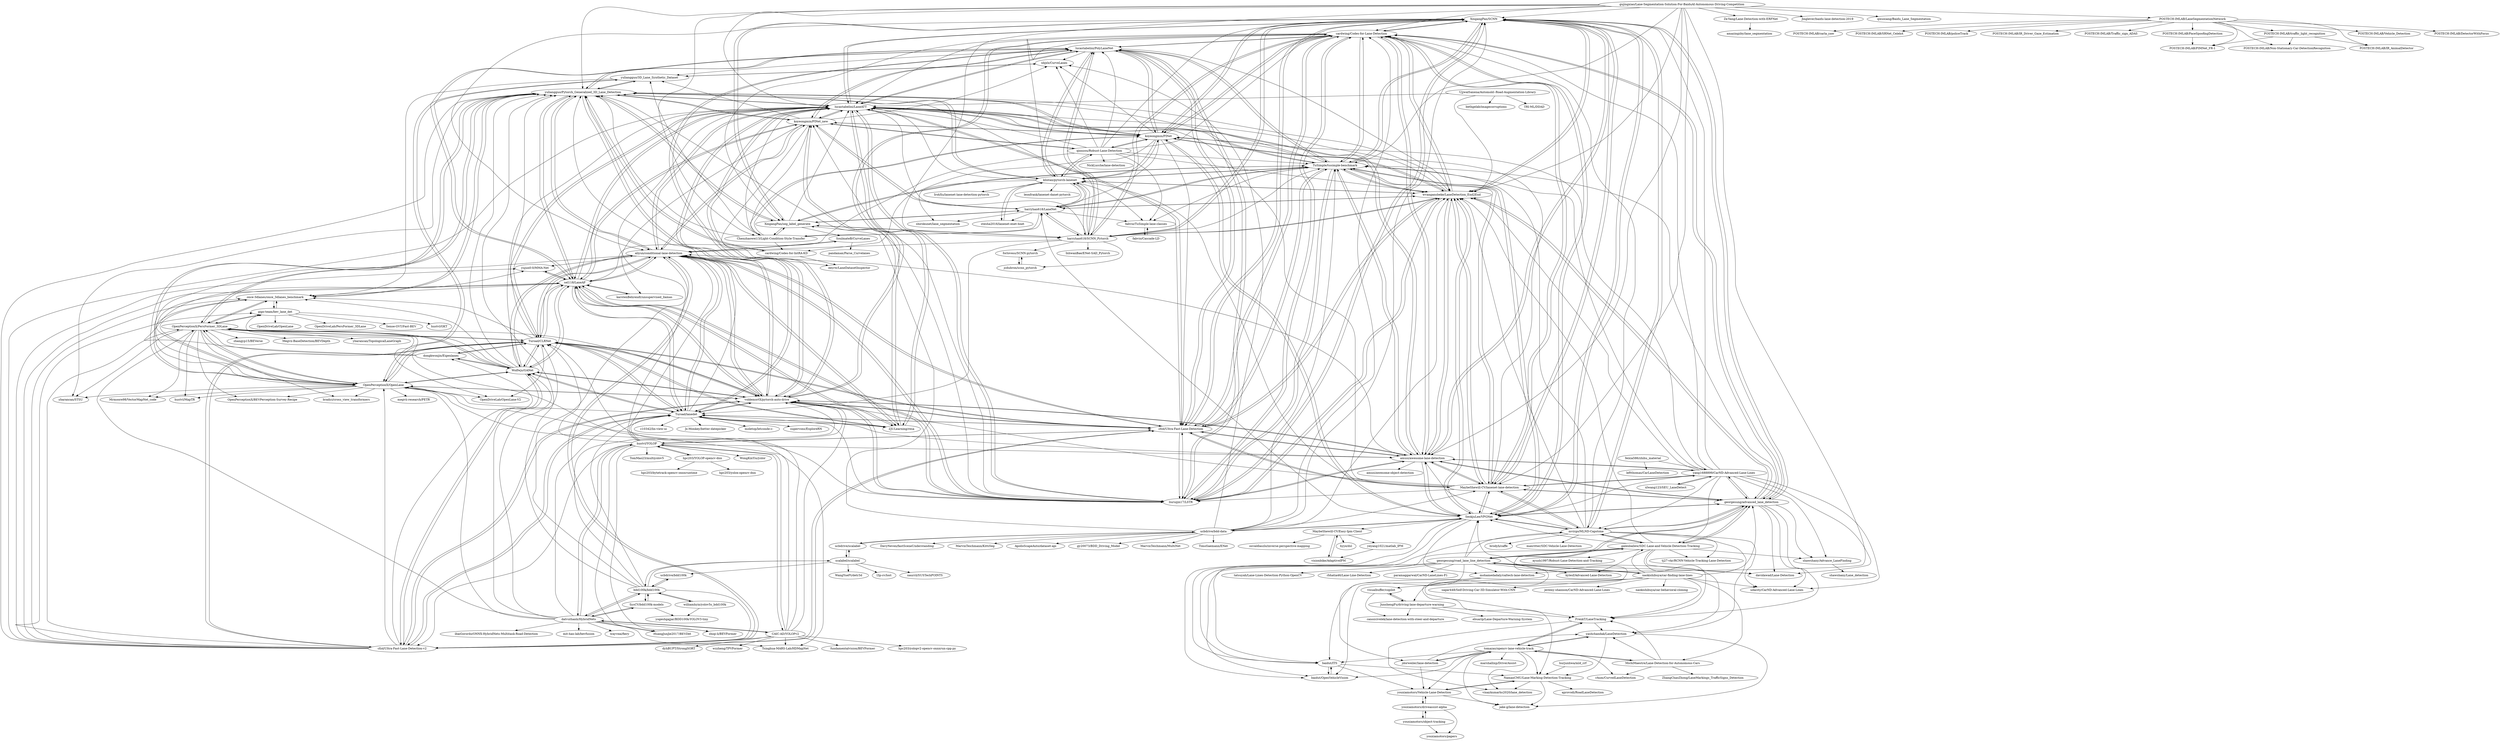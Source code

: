 digraph G {
"XingangPan/SCNN" -> "cardwing/Codes-for-Lane-Detection"
"XingangPan/SCNN" -> "MaybeShewill-CV/lanenet-lane-detection"
"XingangPan/SCNN" -> "SeokjuLee/VPGNet"
"XingangPan/SCNN" -> "TuSimple/tusimple-benchmark"
"XingangPan/SCNN" -> "wvangansbeke/LaneDetection_End2End"
"XingangPan/SCNN" -> "amusi/awesome-lane-detection"
"XingangPan/SCNN" -> "lucastabelini/LaneATT"
"XingangPan/SCNN" -> "XingangPan/seg_label_generate"
"XingangPan/SCNN" -> "mvirgo/MLND-Capstone"
"XingangPan/SCNN" -> "harryhan618/SCNN_Pytorch"
"XingangPan/SCNN" -> "cfzd/Ultra-Fast-Lane-Detection"
"XingangPan/SCNN" -> "koyeongmin/PINet"
"XingangPan/SCNN" -> "aliyun/conditional-lane-detection"
"XingangPan/SCNN" -> "liuruijin17/LSTR"
"XingangPan/SCNN" -> "georgesung/advanced_lane_detection"
"XingangPan/seg_label_generate" -> "TuSimple/tusimple-benchmark"
"XingangPan/seg_label_generate" -> "XingangPan/SCNN"
"XingangPan/seg_label_generate" -> "yuliangguo/Pytorch_Generalized_3D_Lane_Detection"
"XingangPan/seg_label_generate" -> "harryhan618/SCNN_Pytorch"
"XingangPan/seg_label_generate" -> "harryhan618/LaneNet"
"XingangPan/seg_label_generate" -> "Chenzhaowei13/Light-Condition-Style-Transfer"
"XingangPan/seg_label_generate" -> "SoulmateB/CurveLanes"
"XingangPan/seg_label_generate" -> "lucastabelini/LaneATT"
"MaybeShewill-CV/lanenet-lane-detection" -> "amusi/awesome-lane-detection"
"MaybeShewill-CV/lanenet-lane-detection" -> "cardwing/Codes-for-Lane-Detection"
"MaybeShewill-CV/lanenet-lane-detection" -> "XingangPan/SCNN"
"MaybeShewill-CV/lanenet-lane-detection" -> "wvangansbeke/LaneDetection_End2End"
"MaybeShewill-CV/lanenet-lane-detection" -> "cfzd/Ultra-Fast-Lane-Detection"
"MaybeShewill-CV/lanenet-lane-detection" -> "TuSimple/tusimple-benchmark"
"MaybeShewill-CV/lanenet-lane-detection" -> "SeokjuLee/VPGNet"
"MaybeShewill-CV/lanenet-lane-detection" -> "georgesung/advanced_lane_detection"
"MaybeShewill-CV/lanenet-lane-detection" -> "lucastabelini/LaneATT"
"MaybeShewill-CV/lanenet-lane-detection" -> "mvirgo/MLND-Capstone"
"MaybeShewill-CV/lanenet-lane-detection" -> "klintan/pytorch-lanenet"
"MaybeShewill-CV/lanenet-lane-detection" -> "liuruijin17/LSTR"
"MaybeShewill-CV/lanenet-lane-detection" -> "yang1688899/CarND-Advanced-Lane-Lines"
"MaybeShewill-CV/lanenet-lane-detection" -> "voldemortX/pytorch-auto-drive"
"MaybeShewill-CV/lanenet-lane-detection" -> "koyeongmin/PINet"
"NamanCMU/Lane-Marking-Detection-Tracking" -> "vinaykumarhs2020/lane_detection"
"NamanCMU/Lane-Marking-Detection-Tracking" -> "jake-g/lane-detection"
"NamanCMU/Lane-Marking-Detection-Tracking" -> "youxiamotors/Vehicle-Lane-Detection"
"NamanCMU/Lane-Marking-Detection-Tracking" -> "aprovodi/RoadLaneDetection"
"SeokjuLee/VPGNet" -> "XingangPan/SCNN"
"SeokjuLee/VPGNet" -> "cardwing/Codes-for-Lane-Detection"
"SeokjuLee/VPGNet" -> "TuSimple/tusimple-benchmark"
"SeokjuLee/VPGNet" -> "mvirgo/MLND-Capstone"
"SeokjuLee/VPGNet" -> "MaybeShewill-CV/lanenet-lane-detection"
"SeokjuLee/VPGNet" -> "wvangansbeke/LaneDetection_End2End"
"SeokjuLee/VPGNet" -> "amusi/awesome-lane-detection"
"SeokjuLee/VPGNet" -> "mohamedadaly/caltech-lane-detection"
"SeokjuLee/VPGNet" -> "koyeongmin/PINet"
"SeokjuLee/VPGNet" -> "harryhan618/LaneNet"
"SeokjuLee/VPGNet" -> "georgesung/advanced_lane_detection"
"SeokjuLee/VPGNet" -> "ucbdrive/bdd-data"
"SeokjuLee/VPGNet" -> "baidut/ITS"
"SeokjuLee/VPGNet" -> "MaybeShewill-CV/Easy-Ipm-Client"
"SeokjuLee/VPGNet" -> "baidut/OpenVehicleVision"
"yashchandak/LaneDetection" -> "jake-g/lane-detection"
"yashchandak/LaneDetection" -> "NamanCMU/Lane-Marking-Detection-Tracking"
"yashchandak/LaneDetection" -> "tomazas/opencv-lane-vehicle-track"
"CAIC-AD/YOLOPv2" -> "datvuthanh/HybridNets"
"CAIC-AD/YOLOPv2" -> "hustvl/YOLOP"
"CAIC-AD/YOLOPv2" -> "cfzd/Ultra-Fast-Lane-Detection-v2"
"CAIC-AD/YOLOPv2" -> "Turoad/CLRNet"
"CAIC-AD/YOLOPv2" -> "OpenPerceptionX/PersFormer_3DLane"
"CAIC-AD/YOLOPv2" -> "fundamentalvision/BEVFormer" ["e"=1]
"CAIC-AD/YOLOPv2" -> "voldemortX/pytorch-auto-drive"
"CAIC-AD/YOLOPv2" -> "hpc203/yolopv2-opencv-onnxrun-cpp-py"
"CAIC-AD/YOLOPv2" -> "dyhBUPT/StrongSORT" ["e"=1]
"CAIC-AD/YOLOPv2" -> "Tsinghua-MARS-Lab/HDMapNet" ["e"=1]
"CAIC-AD/YOLOPv2" -> "wzzheng/TPVFormer" ["e"=1]
"amusi/awesome-lane-detection" -> "MaybeShewill-CV/lanenet-lane-detection"
"amusi/awesome-lane-detection" -> "cardwing/Codes-for-Lane-Detection"
"amusi/awesome-lane-detection" -> "cfzd/Ultra-Fast-Lane-Detection"
"amusi/awesome-lane-detection" -> "wvangansbeke/LaneDetection_End2End"
"amusi/awesome-lane-detection" -> "XingangPan/SCNN"
"amusi/awesome-lane-detection" -> "TuSimple/tusimple-benchmark"
"amusi/awesome-lane-detection" -> "lucastabelini/LaneATT"
"amusi/awesome-lane-detection" -> "liuruijin17/LSTR"
"amusi/awesome-lane-detection" -> "voldemortX/pytorch-auto-drive"
"amusi/awesome-lane-detection" -> "SeokjuLee/VPGNet"
"amusi/awesome-lane-detection" -> "aliyun/conditional-lane-detection"
"amusi/awesome-lane-detection" -> "amusi/awesome-object-detection" ["e"=1]
"amusi/awesome-lane-detection" -> "yang1688899/CarND-Advanced-Lane-Lines"
"amusi/awesome-lane-detection" -> "Turoad/lanedet"
"amusi/awesome-lane-detection" -> "georgesung/advanced_lane_detection"
"georgesung/advanced_lane_detection" -> "wvangansbeke/LaneDetection_End2End"
"georgesung/advanced_lane_detection" -> "georgesung/road_lane_line_detection"
"georgesung/advanced_lane_detection" -> "mvirgo/MLND-Capstone"
"georgesung/advanced_lane_detection" -> "galenballew/SDC-Lane-and-Vehicle-Detection-Tracking"
"georgesung/advanced_lane_detection" -> "MaybeShewill-CV/lanenet-lane-detection"
"georgesung/advanced_lane_detection" -> "XingangPan/SCNN"
"georgesung/advanced_lane_detection" -> "cardwing/Codes-for-Lane-Detection"
"georgesung/advanced_lane_detection" -> "yang1688899/CarND-Advanced-Lane-Lines"
"georgesung/advanced_lane_detection" -> "SeokjuLee/VPGNet"
"georgesung/advanced_lane_detection" -> "udacity/CarND-Advanced-Lane-Lines" ["e"=1]
"georgesung/advanced_lane_detection" -> "amusi/awesome-lane-detection"
"georgesung/advanced_lane_detection" -> "TuSimple/tusimple-benchmark"
"georgesung/advanced_lane_detection" -> "shawshany/Advance_LaneFinding"
"georgesung/advanced_lane_detection" -> "davidawad/Lane-Detection"
"georgesung/advanced_lane_detection" -> "FrenkT/LaneTracking"
"hustvl/YOLOP" -> "CAIC-AD/YOLOPv2"
"hustvl/YOLOP" -> "datvuthanh/HybridNets"
"hustvl/YOLOP" -> "cfzd/Ultra-Fast-Lane-Detection"
"hustvl/YOLOP" -> "voldemortX/pytorch-auto-drive"
"hustvl/YOLOP" -> "lucastabelini/LaneATT"
"hustvl/YOLOP" -> "hpc203/YOLOP-opencv-dnn"
"hustvl/YOLOP" -> "Turoad/CLRNet"
"hustvl/YOLOP" -> "cfzd/Ultra-Fast-Lane-Detection-v2"
"hustvl/YOLOP" -> "HuangJunJie2017/BEVDet" ["e"=1]
"hustvl/YOLOP" -> "WongKinYiu/yolor" ["e"=1]
"hustvl/YOLOP" -> "aliyun/conditional-lane-detection"
"hustvl/YOLOP" -> "amusi/awesome-lane-detection"
"hustvl/YOLOP" -> "TomMao23/multiyolov5" ["e"=1]
"hustvl/YOLOP" -> "Turoad/lanedet"
"hustvl/YOLOP" -> "zhiqi-li/BEVFormer" ["e"=1]
"Turoad/lanedet" -> "aliyun/conditional-lane-detection"
"Turoad/lanedet" -> "Turoad/CLRNet"
"Turoad/lanedet" -> "ZJULearning/resa"
"Turoad/lanedet" -> "voldemortX/pytorch-auto-drive"
"Turoad/lanedet" -> "lucastabelini/LaneATT"
"Turoad/lanedet" -> "cfzd/Ultra-Fast-Lane-Detection-v2"
"Turoad/lanedet" -> "moletop/letconde-c-" ["e"=1]
"Turoad/lanedet" -> "Wolfwjs/GANet"
"Turoad/lanedet" -> "sel118/LaneAF"
"Turoad/lanedet" -> "OpenPerceptionX/OpenLane"
"Turoad/lanedet" -> "cfzd/Ultra-Fast-Lane-Detection"
"Turoad/lanedet" -> "yuliangguo/Pytorch_Generalized_3D_Lane_Detection"
"Turoad/lanedet" -> "supervons/ExploreRN" ["e"=1]
"Turoad/lanedet" -> "c10342/lin-view-ui" ["e"=1]
"Turoad/lanedet" -> "Js-Monkey/better-datepicker" ["e"=1]
"koyeongmin/PINet_new" -> "koyeongmin/PINet"
"koyeongmin/PINet_new" -> "sel118/LaneAF"
"koyeongmin/PINet_new" -> "lucastabelini/LaneATT"
"koyeongmin/PINet_new" -> "yuliangguo/Pytorch_Generalized_3D_Lane_Detection"
"koyeongmin/PINet_new" -> "aliyun/conditional-lane-detection"
"koyeongmin/PINet_new" -> "lucastabelini/PolyLaneNet"
"koyeongmin/PINet_new" -> "qinnzou/Robust-Lane-Detection"
"koyeongmin/PINet_new" -> "karstenBehrendt/unsupervised_llamas"
"koyeongmin/PINet_new" -> "eeyrw/LaneDatasetInspector"
"koyeongmin/PINet_new" -> "yuliangguo/3D_Lane_Synthetic_Dataset"
"koyeongmin/PINet_new" -> "harryhan618/LaneNet"
"koyeongmin/PINet_new" -> "ZJULearning/resa"
"koyeongmin/PINet_new" -> "xbjxh/CurveLanes"
"ucbdrive/bdd100k" -> "bdd100k/bdd100k"
"williamhyin/yolov5s_bdd100k" -> "bdd100k/bdd100k"
"williamhyin/yolov5s_bdd100k" -> "yogeshgajjar/BDD100k-YOLOV3-tiny"
"yang1688899/CarND-Advanced-Lane-Lines" -> "udacity/CarND-Advanced-Lane-Lines" ["e"=1]
"yang1688899/CarND-Advanced-Lane-Lines" -> "xlwang123/SEU_LaneDetect"
"yang1688899/CarND-Advanced-Lane-Lines" -> "georgesung/advanced_lane_detection"
"yang1688899/CarND-Advanced-Lane-Lines" -> "shawshany/Advance_LaneFinding"
"yang1688899/CarND-Advanced-Lane-Lines" -> "amusi/awesome-lane-detection"
"yang1688899/CarND-Advanced-Lane-Lines" -> "wvangansbeke/LaneDetection_End2End"
"yang1688899/CarND-Advanced-Lane-Lines" -> "MaybeShewill-CV/lanenet-lane-detection"
"yang1688899/CarND-Advanced-Lane-Lines" -> "XingangPan/SCNN"
"yang1688899/CarND-Advanced-Lane-Lines" -> "cardwing/Codes-for-Lane-Detection"
"yang1688899/CarND-Advanced-Lane-Lines" -> "galenballew/SDC-Lane-and-Vehicle-Detection-Tracking"
"yang1688899/CarND-Advanced-Lane-Lines" -> "TuSimple/tusimple-benchmark"
"yang1688899/CarND-Advanced-Lane-Lines" -> "SeokjuLee/VPGNet"
"yang1688899/CarND-Advanced-Lane-Lines" -> "davidawad/Lane-Detection"
"yang1688899/CarND-Advanced-Lane-Lines" -> "mvirgo/MLND-Capstone"
"yang1688899/CarND-Advanced-Lane-Lines" -> "koyeongmin/PINet"
"feixia586/zhihu_material" -> "leftthomas/CarLaneDetection"
"feixia586/zhihu_material" -> "yang1688899/CarND-Advanced-Lane-Lines"
"hpc203/YOLOP-opencv-dnn" -> "hpc203/yolox-opencv-dnn" ["e"=1]
"hpc203/YOLOP-opencv-dnn" -> "hustvl/YOLOP"
"hpc203/YOLOP-opencv-dnn" -> "hpc203/bytetrack-opencv-onnxruntime"
"voldemortX/pytorch-auto-drive" -> "Turoad/lanedet"
"voldemortX/pytorch-auto-drive" -> "lucastabelini/LaneATT"
"voldemortX/pytorch-auto-drive" -> "Turoad/CLRNet"
"voldemortX/pytorch-auto-drive" -> "cfzd/Ultra-Fast-Lane-Detection-v2"
"voldemortX/pytorch-auto-drive" -> "aliyun/conditional-lane-detection"
"voldemortX/pytorch-auto-drive" -> "cfzd/Ultra-Fast-Lane-Detection"
"voldemortX/pytorch-auto-drive" -> "liuruijin17/LSTR"
"voldemortX/pytorch-auto-drive" -> "OpenPerceptionX/OpenLane"
"voldemortX/pytorch-auto-drive" -> "Wolfwjs/GANet"
"voldemortX/pytorch-auto-drive" -> "OpenPerceptionX/PersFormer_3DLane"
"voldemortX/pytorch-auto-drive" -> "yuliangguo/Pytorch_Generalized_3D_Lane_Detection"
"voldemortX/pytorch-auto-drive" -> "sel118/LaneAF"
"voldemortX/pytorch-auto-drive" -> "amusi/awesome-lane-detection"
"voldemortX/pytorch-auto-drive" -> "cardwing/Codes-for-Lane-Detection"
"voldemortX/pytorch-auto-drive" -> "lucastabelini/PolyLaneNet"
"ZJULearning/resa" -> "Turoad/lanedet"
"ZJULearning/resa" -> "sel118/LaneAF"
"ZJULearning/resa" -> "aliyun/conditional-lane-detection"
"ZJULearning/resa" -> "lucastabelini/LaneATT"
"ZJULearning/resa" -> "Turoad/CLRNet"
"ZJULearning/resa" -> "koyeongmin/PINet_new"
"Ze-Yang/Lane-Detection-with-ERFNet" -> "amazingzby/lane_segmentation"
"cfzd/Ultra-Fast-Lane-Detection" -> "lucastabelini/LaneATT"
"cfzd/Ultra-Fast-Lane-Detection" -> "amusi/awesome-lane-detection"
"cfzd/Ultra-Fast-Lane-Detection" -> "liuruijin17/LSTR"
"cfzd/Ultra-Fast-Lane-Detection" -> "MaybeShewill-CV/lanenet-lane-detection"
"cfzd/Ultra-Fast-Lane-Detection" -> "cardwing/Codes-for-Lane-Detection"
"cfzd/Ultra-Fast-Lane-Detection" -> "voldemortX/pytorch-auto-drive"
"cfzd/Ultra-Fast-Lane-Detection" -> "cfzd/Ultra-Fast-Lane-Detection-v2"
"cfzd/Ultra-Fast-Lane-Detection" -> "aliyun/conditional-lane-detection"
"cfzd/Ultra-Fast-Lane-Detection" -> "TuSimple/tusimple-benchmark"
"cfzd/Ultra-Fast-Lane-Detection" -> "XingangPan/SCNN"
"cfzd/Ultra-Fast-Lane-Detection" -> "wvangansbeke/LaneDetection_End2End"
"cfzd/Ultra-Fast-Lane-Detection" -> "lucastabelini/PolyLaneNet"
"cfzd/Ultra-Fast-Lane-Detection" -> "Turoad/lanedet"
"cfzd/Ultra-Fast-Lane-Detection" -> "hustvl/YOLOP"
"cfzd/Ultra-Fast-Lane-Detection" -> "Turoad/CLRNet"
"gujingxiao/Lane-Segmentation-Solution-For-BaiduAI-Autonomous-Driving-Competition" -> "Jinglever/baidu-lane-detection-2019"
"gujingxiao/Lane-Segmentation-Solution-For-BaiduAI-Autonomous-Driving-Competition" -> "qixuxiang/Baidu_Lane_Segmentation"
"gujingxiao/Lane-Segmentation-Solution-For-BaiduAI-Autonomous-Driving-Competition" -> "TuSimple/tusimple-benchmark"
"gujingxiao/Lane-Segmentation-Solution-For-BaiduAI-Autonomous-Driving-Competition" -> "wvangansbeke/LaneDetection_End2End"
"gujingxiao/Lane-Segmentation-Solution-For-BaiduAI-Autonomous-Driving-Competition" -> "cardwing/Codes-for-Lane-Detection"
"gujingxiao/Lane-Segmentation-Solution-For-BaiduAI-Autonomous-Driving-Competition" -> "XingangPan/SCNN"
"gujingxiao/Lane-Segmentation-Solution-For-BaiduAI-Autonomous-Driving-Competition" -> "amusi/awesome-lane-detection"
"gujingxiao/Lane-Segmentation-Solution-For-BaiduAI-Autonomous-Driving-Competition" -> "Ze-Yang/Lane-Detection-with-ERFNet"
"gujingxiao/Lane-Segmentation-Solution-For-BaiduAI-Autonomous-Driving-Competition" -> "harryhan618/SCNN_Pytorch"
"gujingxiao/Lane-Segmentation-Solution-For-BaiduAI-Autonomous-Driving-Competition" -> "yuliangguo/Pytorch_Generalized_3D_Lane_Detection"
"gujingxiao/Lane-Segmentation-Solution-For-BaiduAI-Autonomous-Driving-Competition" -> "lucastabelini/LaneATT"
"gujingxiao/Lane-Segmentation-Solution-For-BaiduAI-Autonomous-Driving-Competition" -> "MaybeShewill-CV/lanenet-lane-detection"
"gujingxiao/Lane-Segmentation-Solution-For-BaiduAI-Autonomous-Driving-Competition" -> "POSTECH-IMLAB/LaneSegmentationNetwork"
"gujingxiao/Lane-Segmentation-Solution-For-BaiduAI-Autonomous-Driving-Competition" -> "Chenzhaowei13/Light-Condition-Style-Transfer"
"gujingxiao/Lane-Segmentation-Solution-For-BaiduAI-Autonomous-Driving-Competition" -> "mohamedadaly/caltech-lane-detection"
"qinnzou/Robust-Lane-Detection" -> "koyeongmin/PINet_new"
"qinnzou/Robust-Lane-Detection" -> "NickLucche/lane-detection"
"qinnzou/Robust-Lane-Detection" -> "klintan/pytorch-lanenet"
"qinnzou/Robust-Lane-Detection" -> "lucastabelini/PolyLaneNet"
"qinnzou/Robust-Lane-Detection" -> "koyeongmin/PINet"
"qinnzou/Robust-Lane-Detection" -> "wvangansbeke/LaneDetection_End2End"
"qinnzou/Robust-Lane-Detection" -> "cardwing/Codes-for-Lane-Detection"
"qinnzou/Robust-Lane-Detection" -> "lucastabelini/LaneATT"
"qinnzou/Robust-Lane-Detection" -> "xbjxh/CurveLanes"
"qinnzou/Robust-Lane-Detection" -> "XingangPan/SCNN"
"qinnzou/Robust-Lane-Detection" -> "sel118/LaneAF"
"qinnzou/Robust-Lane-Detection" -> "TuSimple/tusimple-benchmark"
"qinnzou/Robust-Lane-Detection" -> "fabvio/TuSimple-lane-classes"
"TuSimple/tusimple-benchmark" -> "cardwing/Codes-for-Lane-Detection"
"TuSimple/tusimple-benchmark" -> "XingangPan/SCNN"
"TuSimple/tusimple-benchmark" -> "MaybeShewill-CV/lanenet-lane-detection"
"TuSimple/tusimple-benchmark" -> "wvangansbeke/LaneDetection_End2End"
"TuSimple/tusimple-benchmark" -> "amusi/awesome-lane-detection"
"TuSimple/tusimple-benchmark" -> "SeokjuLee/VPGNet"
"TuSimple/tusimple-benchmark" -> "XingangPan/seg_label_generate"
"TuSimple/tusimple-benchmark" -> "klintan/pytorch-lanenet"
"TuSimple/tusimple-benchmark" -> "cfzd/Ultra-Fast-Lane-Detection"
"TuSimple/tusimple-benchmark" -> "lucastabelini/LaneATT"
"TuSimple/tusimple-benchmark" -> "fabvio/TuSimple-lane-classes"
"TuSimple/tusimple-benchmark" -> "lucastabelini/PolyLaneNet"
"TuSimple/tusimple-benchmark" -> "harryhan618/LaneNet"
"TuSimple/tusimple-benchmark" -> "yuliangguo/Pytorch_Generalized_3D_Lane_Detection"
"TuSimple/tusimple-benchmark" -> "liuruijin17/LSTR"
"georgesung/road_lane_line_detection" -> "georgesung/advanced_lane_detection"
"georgesung/road_lane_line_detection" -> "galenballew/SDC-Lane-and-Vehicle-Detection-Tracking"
"georgesung/road_lane_line_detection" -> "davidawad/Lane-Detection"
"georgesung/road_lane_line_detection" -> "naokishibuya/car-finding-lane-lines"
"georgesung/road_lane_line_detection" -> "kylesf/Advanced-Lane-Detection"
"georgesung/road_lane_line_detection" -> "mvirgo/MLND-Capstone"
"georgesung/road_lane_line_detection" -> "SeokjuLee/VPGNet"
"georgesung/road_lane_line_detection" -> "jdorweiler/lane-detection"
"georgesung/road_lane_line_detection" -> "yashchandak/LaneDetection"
"georgesung/road_lane_line_detection" -> "tatsuyah/Lane-Lines-Detection-Python-OpenCV" ["e"=1]
"georgesung/road_lane_line_detection" -> "rbhatia46/Lane-Line-Detection"
"georgesung/road_lane_line_detection" -> "FrenkT/LaneTracking"
"georgesung/road_lane_line_detection" -> "mohamedadaly/caltech-lane-detection"
"georgesung/road_lane_line_detection" -> "baidut/OpenVehicleVision"
"georgesung/road_lane_line_detection" -> "paramaggarwal/CarND-LaneLines-P1"
"liuruijin17/LSTR" -> "lucastabelini/LaneATT"
"liuruijin17/LSTR" -> "cfzd/Ultra-Fast-Lane-Detection"
"liuruijin17/LSTR" -> "voldemortX/pytorch-auto-drive"
"liuruijin17/LSTR" -> "lucastabelini/PolyLaneNet"
"liuruijin17/LSTR" -> "sel118/LaneAF"
"liuruijin17/LSTR" -> "aliyun/conditional-lane-detection"
"liuruijin17/LSTR" -> "amusi/awesome-lane-detection"
"liuruijin17/LSTR" -> "cardwing/Codes-for-Lane-Detection"
"liuruijin17/LSTR" -> "wvangansbeke/LaneDetection_End2End"
"liuruijin17/LSTR" -> "Turoad/lanedet"
"liuruijin17/LSTR" -> "koyeongmin/PINet_new"
"liuruijin17/LSTR" -> "XingangPan/SCNN"
"liuruijin17/LSTR" -> "OpenPerceptionX/OpenLane"
"liuruijin17/LSTR" -> "yuliangguo/Pytorch_Generalized_3D_Lane_Detection"
"liuruijin17/LSTR" -> "TuSimple/tusimple-benchmark"
"cardwing/Codes-for-Lane-Detection" -> "XingangPan/SCNN"
"cardwing/Codes-for-Lane-Detection" -> "wvangansbeke/LaneDetection_End2End"
"cardwing/Codes-for-Lane-Detection" -> "MaybeShewill-CV/lanenet-lane-detection"
"cardwing/Codes-for-Lane-Detection" -> "amusi/awesome-lane-detection"
"cardwing/Codes-for-Lane-Detection" -> "TuSimple/tusimple-benchmark"
"cardwing/Codes-for-Lane-Detection" -> "cfzd/Ultra-Fast-Lane-Detection"
"cardwing/Codes-for-Lane-Detection" -> "SeokjuLee/VPGNet"
"cardwing/Codes-for-Lane-Detection" -> "lucastabelini/LaneATT"
"cardwing/Codes-for-Lane-Detection" -> "lucastabelini/PolyLaneNet"
"cardwing/Codes-for-Lane-Detection" -> "koyeongmin/PINet"
"cardwing/Codes-for-Lane-Detection" -> "liuruijin17/LSTR"
"cardwing/Codes-for-Lane-Detection" -> "harryhan618/SCNN_Pytorch"
"cardwing/Codes-for-Lane-Detection" -> "voldemortX/pytorch-auto-drive"
"cardwing/Codes-for-Lane-Detection" -> "georgesung/advanced_lane_detection"
"cardwing/Codes-for-Lane-Detection" -> "XingangPan/seg_label_generate"
"wvangansbeke/LaneDetection_End2End" -> "cardwing/Codes-for-Lane-Detection"
"wvangansbeke/LaneDetection_End2End" -> "MaybeShewill-CV/lanenet-lane-detection"
"wvangansbeke/LaneDetection_End2End" -> "XingangPan/SCNN"
"wvangansbeke/LaneDetection_End2End" -> "amusi/awesome-lane-detection"
"wvangansbeke/LaneDetection_End2End" -> "TuSimple/tusimple-benchmark"
"wvangansbeke/LaneDetection_End2End" -> "cfzd/Ultra-Fast-Lane-Detection"
"wvangansbeke/LaneDetection_End2End" -> "koyeongmin/PINet"
"wvangansbeke/LaneDetection_End2End" -> "georgesung/advanced_lane_detection"
"wvangansbeke/LaneDetection_End2End" -> "harryhan618/LaneNet"
"wvangansbeke/LaneDetection_End2End" -> "lucastabelini/LaneATT"
"wvangansbeke/LaneDetection_End2End" -> "SeokjuLee/VPGNet"
"wvangansbeke/LaneDetection_End2End" -> "harryhan618/SCNN_Pytorch"
"wvangansbeke/LaneDetection_End2End" -> "yuliangguo/Pytorch_Generalized_3D_Lane_Detection"
"wvangansbeke/LaneDetection_End2End" -> "liuruijin17/LSTR"
"wvangansbeke/LaneDetection_End2End" -> "klintan/pytorch-lanenet"
"datvuthanh/HybridNets" -> "CAIC-AD/YOLOPv2"
"datvuthanh/HybridNets" -> "hustvl/YOLOP"
"datvuthanh/HybridNets" -> "ibaiGorordo/ONNX-HybridNets-Multitask-Road-Detection"
"datvuthanh/HybridNets" -> "SysCV/bdd100k-models"
"datvuthanh/HybridNets" -> "Turoad/CLRNet"
"datvuthanh/HybridNets" -> "OpenPerceptionX/PersFormer_3DLane"
"datvuthanh/HybridNets" -> "bdd100k/bdd100k"
"datvuthanh/HybridNets" -> "Tsinghua-MARS-Lab/HDMapNet" ["e"=1]
"datvuthanh/HybridNets" -> "zhiqi-li/BEVFormer" ["e"=1]
"datvuthanh/HybridNets" -> "HuangJunJie2017/BEVDet" ["e"=1]
"datvuthanh/HybridNets" -> "mit-han-lab/bevfusion" ["e"=1]
"datvuthanh/HybridNets" -> "wayveai/fiery" ["e"=1]
"datvuthanh/HybridNets" -> "OpenPerceptionX/OpenLane"
"datvuthanh/HybridNets" -> "Wolfwjs/GANet"
"datvuthanh/HybridNets" -> "Turoad/lanedet"
"harryhan618/LaneNet" -> "klintan/pytorch-lanenet"
"harryhan618/LaneNet" -> "harryhan618/SCNN_Pytorch"
"harryhan618/LaneNet" -> "wvangansbeke/LaneDetection_End2End"
"harryhan618/LaneNet" -> "XingangPan/seg_label_generate"
"harryhan618/LaneNet" -> "shirokunet/lane_segmentation"
"harryhan618/LaneNet" -> "stesha2016/lanenet-enet-hnet"
"harryhan618/LaneNet" -> "koyeongmin/PINet_new"
"harryhan618/LaneNet" -> "fabvio/TuSimple-lane-classes"
"harryhan618/LaneNet" -> "Chenzhaowei13/Light-Condition-Style-Transfer"
"harryhan618/LaneNet" -> "TuSimple/tusimple-benchmark"
"OpenPerceptionX/PersFormer_3DLane" -> "OpenPerceptionX/OpenLane"
"OpenPerceptionX/PersFormer_3DLane" -> "once-3dlanes/once_3dlanes_benchmark"
"OpenPerceptionX/PersFormer_3DLane" -> "OpenDriveLab/OpenLane-V2" ["e"=1]
"OpenPerceptionX/PersFormer_3DLane" -> "yuliangguo/Pytorch_Generalized_3D_Lane_Detection"
"OpenPerceptionX/PersFormer_3DLane" -> "hustvl/MapTR" ["e"=1]
"OpenPerceptionX/PersFormer_3DLane" -> "Turoad/CLRNet"
"OpenPerceptionX/PersFormer_3DLane" -> "ybarancan/STSU" ["e"=1]
"OpenPerceptionX/PersFormer_3DLane" -> "OpenPerceptionX/BEVPerception-Survey-Recipe" ["e"=1]
"OpenPerceptionX/PersFormer_3DLane" -> "bradyz/cross_view_transformers" ["e"=1]
"OpenPerceptionX/PersFormer_3DLane" -> "Wolfwjs/GANet"
"OpenPerceptionX/PersFormer_3DLane" -> "Mrmoore98/VectorMapNet_code" ["e"=1]
"OpenPerceptionX/PersFormer_3DLane" -> "gigo-team/bev_lane_det"
"OpenPerceptionX/PersFormer_3DLane" -> "zhangyp15/BEVerse" ["e"=1]
"OpenPerceptionX/PersFormer_3DLane" -> "Megvii-BaseDetection/BEVDepth" ["e"=1]
"OpenPerceptionX/PersFormer_3DLane" -> "ybarancan/TopologicalLaneGraph" ["e"=1]
"lucastabelini/LaneATT" -> "aliyun/conditional-lane-detection"
"lucastabelini/LaneATT" -> "liuruijin17/LSTR"
"lucastabelini/LaneATT" -> "cfzd/Ultra-Fast-Lane-Detection"
"lucastabelini/LaneATT" -> "lucastabelini/PolyLaneNet"
"lucastabelini/LaneATT" -> "Turoad/lanedet"
"lucastabelini/LaneATT" -> "sel118/LaneAF"
"lucastabelini/LaneATT" -> "Turoad/CLRNet"
"lucastabelini/LaneATT" -> "koyeongmin/PINet_new"
"lucastabelini/LaneATT" -> "voldemortX/pytorch-auto-drive"
"lucastabelini/LaneATT" -> "XingangPan/SCNN"
"lucastabelini/LaneATT" -> "yuliangguo/Pytorch_Generalized_3D_Lane_Detection"
"lucastabelini/LaneATT" -> "amusi/awesome-lane-detection"
"lucastabelini/LaneATT" -> "TuSimple/tusimple-benchmark"
"lucastabelini/LaneATT" -> "ZJULearning/resa"
"lucastabelini/LaneATT" -> "koyeongmin/PINet"
"scalabel/scalabel" -> "bdd100k/bdd100k"
"scalabel/scalabel" -> "ucbdrive/scalabel"
"scalabel/scalabel" -> "naurril/SUSTechPOINTS" ["e"=1]
"scalabel/scalabel" -> "ucbdrive/bdd100k"
"scalabel/scalabel" -> "WangYueFt/detr3d" ["e"=1]
"scalabel/scalabel" -> "l3p-cv/lost" ["e"=1]
"dongkwonjin/Eigenlanes" -> "Wolfwjs/GANet"
"dongkwonjin/Eigenlanes" -> "Turoad/CLRNet"
"dongkwonjin/Eigenlanes" -> "yujun0-0/MMA-Net"
"dongkwonjin/Eigenlanes" -> "OpenPerceptionX/PersFormer_3DLane"
"Turoad/CLRNet" -> "Turoad/lanedet"
"Turoad/CLRNet" -> "cfzd/Ultra-Fast-Lane-Detection-v2"
"Turoad/CLRNet" -> "Wolfwjs/GANet"
"Turoad/CLRNet" -> "aliyun/conditional-lane-detection"
"Turoad/CLRNet" -> "lucastabelini/LaneATT"
"Turoad/CLRNet" -> "OpenPerceptionX/OpenLane"
"Turoad/CLRNet" -> "voldemortX/pytorch-auto-drive"
"Turoad/CLRNet" -> "OpenPerceptionX/PersFormer_3DLane"
"Turoad/CLRNet" -> "dongkwonjin/Eigenlanes"
"Turoad/CLRNet" -> "sel118/LaneAF"
"Turoad/CLRNet" -> "ZJULearning/resa"
"Turoad/CLRNet" -> "yuliangguo/Pytorch_Generalized_3D_Lane_Detection"
"Turoad/CLRNet" -> "OpenDriveLab/OpenLane-V2" ["e"=1]
"Turoad/CLRNet" -> "once-3dlanes/once_3dlanes_benchmark"
"Turoad/CLRNet" -> "cfzd/Ultra-Fast-Lane-Detection"
"cfzd/Ultra-Fast-Lane-Detection-v2" -> "Turoad/CLRNet"
"cfzd/Ultra-Fast-Lane-Detection-v2" -> "voldemortX/pytorch-auto-drive"
"cfzd/Ultra-Fast-Lane-Detection-v2" -> "Turoad/lanedet"
"cfzd/Ultra-Fast-Lane-Detection-v2" -> "cfzd/Ultra-Fast-Lane-Detection"
"cfzd/Ultra-Fast-Lane-Detection-v2" -> "aliyun/conditional-lane-detection"
"cfzd/Ultra-Fast-Lane-Detection-v2" -> "OpenPerceptionX/PersFormer_3DLane"
"cfzd/Ultra-Fast-Lane-Detection-v2" -> "Wolfwjs/GANet"
"cfzd/Ultra-Fast-Lane-Detection-v2" -> "OpenPerceptionX/OpenLane"
"cfzd/Ultra-Fast-Lane-Detection-v2" -> "once-3dlanes/once_3dlanes_benchmark"
"cfzd/Ultra-Fast-Lane-Detection-v2" -> "dongkwonjin/Eigenlanes"
"cfzd/Ultra-Fast-Lane-Detection-v2" -> "lucastabelini/LaneATT"
"cfzd/Ultra-Fast-Lane-Detection-v2" -> "gigo-team/bev_lane_det"
"cfzd/Ultra-Fast-Lane-Detection-v2" -> "sel118/LaneAF"
"cfzd/Ultra-Fast-Lane-Detection-v2" -> "yuliangguo/Pytorch_Generalized_3D_Lane_Detection"
"cfzd/Ultra-Fast-Lane-Detection-v2" -> "yujun0-0/MMA-Net"
"fabvio/Cascade-LD" -> "fabvio/TuSimple-lane-classes"
"koyeongmin/PINet" -> "koyeongmin/PINet_new"
"koyeongmin/PINet" -> "lucastabelini/PolyLaneNet"
"koyeongmin/PINet" -> "yuliangguo/Pytorch_Generalized_3D_Lane_Detection"
"koyeongmin/PINet" -> "wvangansbeke/LaneDetection_End2End"
"koyeongmin/PINet" -> "lucastabelini/LaneATT"
"koyeongmin/PINet" -> "cardwing/Codes-for-Lane-Detection"
"koyeongmin/PINet" -> "Chenzhaowei13/Light-Condition-Style-Transfer"
"koyeongmin/PINet" -> "XingangPan/SCNN"
"koyeongmin/PINet" -> "klintan/pytorch-lanenet"
"koyeongmin/PINet" -> "harryhan618/LaneNet"
"koyeongmin/PINet" -> "qinnzou/Robust-Lane-Detection"
"koyeongmin/PINet" -> "xbjxh/CurveLanes"
"koyeongmin/PINet" -> "SeokjuLee/VPGNet"
"koyeongmin/PINet" -> "cardwing/Codes-for-IntRA-KD"
"koyeongmin/PINet" -> "cfzd/Ultra-Fast-Lane-Detection"
"lucastabelini/PolyLaneNet" -> "lucastabelini/LaneATT"
"lucastabelini/PolyLaneNet" -> "liuruijin17/LSTR"
"lucastabelini/PolyLaneNet" -> "koyeongmin/PINet"
"lucastabelini/PolyLaneNet" -> "koyeongmin/PINet_new"
"lucastabelini/PolyLaneNet" -> "cfzd/Ultra-Fast-Lane-Detection"
"lucastabelini/PolyLaneNet" -> "cardwing/Codes-for-Lane-Detection"
"lucastabelini/PolyLaneNet" -> "yuliangguo/Pytorch_Generalized_3D_Lane_Detection"
"lucastabelini/PolyLaneNet" -> "sel118/LaneAF"
"lucastabelini/PolyLaneNet" -> "klintan/pytorch-lanenet"
"lucastabelini/PolyLaneNet" -> "xbjxh/CurveLanes"
"lucastabelini/PolyLaneNet" -> "TuSimple/tusimple-benchmark"
"lucastabelini/PolyLaneNet" -> "voldemortX/pytorch-auto-drive"
"lucastabelini/PolyLaneNet" -> "yuliangguo/3D_Lane_Synthetic_Dataset"
"lucastabelini/PolyLaneNet" -> "harryhan618/SCNN_Pytorch"
"lucastabelini/PolyLaneNet" -> "wvangansbeke/LaneDetection_End2End"
"klintan/pytorch-lanenet" -> "harryhan618/LaneNet"
"klintan/pytorch-lanenet" -> "stesha2016/lanenet-enet-hnet"
"klintan/pytorch-lanenet" -> "fabvio/TuSimple-lane-classes"
"klintan/pytorch-lanenet" -> "TuSimple/tusimple-benchmark"
"klintan/pytorch-lanenet" -> "harryhan618/SCNN_Pytorch"
"klintan/pytorch-lanenet" -> "leonfrank/lanenet-danet-pytorch"
"klintan/pytorch-lanenet" -> "yuliangguo/Pytorch_Generalized_3D_Lane_Detection"
"klintan/pytorch-lanenet" -> "lucastabelini/PolyLaneNet"
"klintan/pytorch-lanenet" -> "qinnzou/Robust-Lane-Detection"
"klintan/pytorch-lanenet" -> "IrohXu/lanenet-lane-detection-pytorch"
"klintan/pytorch-lanenet" -> "wvangansbeke/LaneDetection_End2End"
"klintan/pytorch-lanenet" -> "koyeongmin/PINet"
"klintan/pytorch-lanenet" -> "shirokunet/lane_segmentation"
"klintan/pytorch-lanenet" -> "cardwing/Codes-for-Lane-Detection"
"klintan/pytorch-lanenet" -> "lucastabelini/LaneATT"
"stesha2016/lanenet-enet-hnet" -> "klintan/pytorch-lanenet"
"UjjwalSaxena/Automold--Road-Augmentation-Library" -> "TRI-ML/DDAD" ["e"=1]
"UjjwalSaxena/Automold--Road-Augmentation-Library" -> "wvangansbeke/LaneDetection_End2End"
"UjjwalSaxena/Automold--Road-Augmentation-Library" -> "lucastabelini/LaneATT"
"UjjwalSaxena/Automold--Road-Augmentation-Library" -> "bethgelab/imagecorruptions" ["e"=1]
"aliyun/conditional-lane-detection" -> "Turoad/lanedet"
"aliyun/conditional-lane-detection" -> "lucastabelini/LaneATT"
"aliyun/conditional-lane-detection" -> "Turoad/CLRNet"
"aliyun/conditional-lane-detection" -> "sel118/LaneAF"
"aliyun/conditional-lane-detection" -> "voldemortX/pytorch-auto-drive"
"aliyun/conditional-lane-detection" -> "Wolfwjs/GANet"
"aliyun/conditional-lane-detection" -> "cfzd/Ultra-Fast-Lane-Detection-v2"
"aliyun/conditional-lane-detection" -> "koyeongmin/PINet_new"
"aliyun/conditional-lane-detection" -> "ZJULearning/resa"
"aliyun/conditional-lane-detection" -> "yuliangguo/Pytorch_Generalized_3D_Lane_Detection"
"aliyun/conditional-lane-detection" -> "cfzd/Ultra-Fast-Lane-Detection"
"aliyun/conditional-lane-detection" -> "SoulmateB/CurveLanes"
"aliyun/conditional-lane-detection" -> "liuruijin17/LSTR"
"aliyun/conditional-lane-detection" -> "OpenPerceptionX/OpenLane"
"aliyun/conditional-lane-detection" -> "yujun0-0/MMA-Net"
"harryhan618/SCNN_Pytorch" -> "harryhan618/LaneNet"
"harryhan618/SCNN_Pytorch" -> "XingangPan/SCNN"
"harryhan618/SCNN_Pytorch" -> "klintan/pytorch-lanenet"
"harryhan618/SCNN_Pytorch" -> "XingangPan/seg_label_generate"
"harryhan618/SCNN_Pytorch" -> "jcdubron/scnn_pytorch"
"harryhan618/SCNN_Pytorch" -> "forlovess/SCNN-pytorch"
"harryhan618/SCNN_Pytorch" -> "wvangansbeke/LaneDetection_End2End"
"harryhan618/SCNN_Pytorch" -> "lucastabelini/LaneATT"
"harryhan618/SCNN_Pytorch" -> "cardwing/Codes-for-Lane-Detection"
"harryhan618/SCNN_Pytorch" -> "lucastabelini/PolyLaneNet"
"harryhan618/SCNN_Pytorch" -> "TuSimple/tusimple-benchmark"
"harryhan618/SCNN_Pytorch" -> "aliyun/conditional-lane-detection"
"harryhan618/SCNN_Pytorch" -> "Turoad/lanedet"
"harryhan618/SCNN_Pytorch" -> "yuliangguo/Pytorch_Generalized_3D_Lane_Detection"
"harryhan618/SCNN_Pytorch" -> "InhwanBae/ENet-SAD_Pytorch"
"sel118/LaneAF" -> "aliyun/conditional-lane-detection"
"sel118/LaneAF" -> "koyeongmin/PINet_new"
"sel118/LaneAF" -> "lucastabelini/LaneATT"
"sel118/LaneAF" -> "Wolfwjs/GANet"
"sel118/LaneAF" -> "ZJULearning/resa"
"sel118/LaneAF" -> "yujun0-0/MMA-Net"
"sel118/LaneAF" -> "karstenBehrendt/unsupervised_llamas"
"sel118/LaneAF" -> "yuliangguo/Pytorch_Generalized_3D_Lane_Detection"
"sel118/LaneAF" -> "liuruijin17/LSTR"
"sel118/LaneAF" -> "Turoad/lanedet"
"sel118/LaneAF" -> "lucastabelini/PolyLaneNet"
"sel118/LaneAF" -> "voldemortX/pytorch-auto-drive"
"sel118/LaneAF" -> "Turoad/CLRNet"
"sel118/LaneAF" -> "once-3dlanes/once_3dlanes_benchmark"
"sel118/LaneAF" -> "OpenPerceptionX/OpenLane"
"Wolfwjs/GANet" -> "Turoad/CLRNet"
"Wolfwjs/GANet" -> "dongkwonjin/Eigenlanes"
"Wolfwjs/GANet" -> "sel118/LaneAF"
"Wolfwjs/GANet" -> "OpenPerceptionX/OpenLane"
"Wolfwjs/GANet" -> "OpenPerceptionX/PersFormer_3DLane"
"Wolfwjs/GANet" -> "aliyun/conditional-lane-detection"
"Wolfwjs/GANet" -> "once-3dlanes/once_3dlanes_benchmark"
"Wolfwjs/GANet" -> "cfzd/Ultra-Fast-Lane-Detection-v2"
"Wolfwjs/GANet" -> "voldemortX/pytorch-auto-drive"
"Wolfwjs/GANet" -> "Turoad/lanedet"
"Wolfwjs/GANet" -> "lucastabelini/LaneATT"
"Wolfwjs/GANet" -> "gigo-team/bev_lane_det"
"Wolfwjs/GANet" -> "yuliangguo/Pytorch_Generalized_3D_Lane_Detection"
"SysCV/bdd100k-models" -> "bdd100k/bdd100k"
"SysCV/bdd100k-models" -> "datvuthanh/HybridNets"
"SysCV/bdd100k-models" -> "yogeshgajjar/BDD100k-YOLOV3-tiny"
"yujun0-0/MMA-Net" -> "sel118/LaneAF"
"galenballew/SDC-Lane-and-Vehicle-Detection-Tracking" -> "georgesung/advanced_lane_detection"
"galenballew/SDC-Lane-and-Vehicle-Detection-Tracking" -> "davidawad/Lane-Detection"
"galenballew/SDC-Lane-and-Vehicle-Detection-Tracking" -> "tj27-vkr/RCNN-Vehicle-Tracking-Lane-Detection"
"galenballew/SDC-Lane-and-Vehicle-Detection-Tracking" -> "shawshany/Advance_LaneFinding"
"galenballew/SDC-Lane-and-Vehicle-Detection-Tracking" -> "FrenkT/LaneTracking"
"galenballew/SDC-Lane-and-Vehicle-Detection-Tracking" -> "baidut/OpenVehicleVision"
"galenballew/SDC-Lane-and-Vehicle-Detection-Tracking" -> "SeokjuLee/VPGNet"
"galenballew/SDC-Lane-and-Vehicle-Detection-Tracking" -> "wvangansbeke/LaneDetection_End2End"
"galenballew/SDC-Lane-and-Vehicle-Detection-Tracking" -> "mvirgo/MLND-Capstone"
"galenballew/SDC-Lane-and-Vehicle-Detection-Tracking" -> "kylesf/Advanced-Lane-Detection"
"galenballew/SDC-Lane-and-Vehicle-Detection-Tracking" -> "georgesung/road_lane_line_detection"
"galenballew/SDC-Lane-and-Vehicle-Detection-Tracking" -> "ayush1997/Robust-Lane-Detection-and-Tracking"
"galenballew/SDC-Lane-and-Vehicle-Detection-Tracking" -> "baidut/ITS"
"jdorweiler/lane-detection" -> "yashchandak/LaneDetection"
"jdorweiler/lane-detection" -> "youxiamotors/Vehicle-Lane-Detection"
"jdorweiler/lane-detection" -> "tomazas/opencv-lane-vehicle-track"
"mvirgo/MLND-Capstone" -> "SeokjuLee/VPGNet"
"mvirgo/MLND-Capstone" -> "XingangPan/SCNN"
"mvirgo/MLND-Capstone" -> "georgesung/advanced_lane_detection"
"mvirgo/MLND-Capstone" -> "MaybeShewill-CV/lanenet-lane-detection"
"mvirgo/MLND-Capstone" -> "cardwing/Codes-for-Lane-Detection"
"mvirgo/MLND-Capstone" -> "wvangansbeke/LaneDetection_End2End"
"mvirgo/MLND-Capstone" -> "TuSimple/tusimple-benchmark"
"mvirgo/MLND-Capstone" -> "brodyh/caffe"
"mvirgo/MLND-Capstone" -> "amusi/awesome-lane-detection"
"mvirgo/MLND-Capstone" -> "galenballew/SDC-Lane-and-Vehicle-Detection-Tracking"
"mvirgo/MLND-Capstone" -> "udacity/CarND-Advanced-Lane-Lines" ["e"=1]
"mvirgo/MLND-Capstone" -> "tj27-vkr/RCNN-Vehicle-Tracking-Lane-Detection"
"mvirgo/MLND-Capstone" -> "baidut/ITS"
"mvirgo/MLND-Capstone" -> "yashchandak/LaneDetection"
"mvirgo/MLND-Capstone" -> "maxritter/SDC-Vehicle-Lane-Detection" ["e"=1]
"yeyang1021/matlab_IPM" -> "visionbike/AdaptiveIPM"
"yuliangguo/3D_Lane_Synthetic_Dataset" -> "yuliangguo/Pytorch_Generalized_3D_Lane_Detection"
"yuliangguo/3D_Lane_Synthetic_Dataset" -> "once-3dlanes/once_3dlanes_benchmark"
"yuliangguo/3D_Lane_Synthetic_Dataset" -> "OpenPerceptionX/OpenLane"
"yuliangguo/3D_Lane_Synthetic_Dataset" -> "xbjxh/CurveLanes"
"POSTECH-IMLAB/LaneSegmentationNetwork" -> "POSTECH-IMLAB/Traffic_sign_ADAS"
"POSTECH-IMLAB/LaneSegmentationNetwork" -> "POSTECH-IMLAB/Non-Stationary-Car-DetectionRecognition"
"POSTECH-IMLAB/LaneSegmentationNetwork" -> "POSTECH-IMLAB/traffic_light_recognition"
"POSTECH-IMLAB/LaneSegmentationNetwork" -> "POSTECH-IMLAB/PIMNet_FR-1"
"POSTECH-IMLAB/LaneSegmentationNetwork" -> "POSTECH-IMLAB/IR_AnimalDetector"
"POSTECH-IMLAB/LaneSegmentationNetwork" -> "POSTECH-IMLAB/FaceSpoofingDetection"
"POSTECH-IMLAB/LaneSegmentationNetwork" -> "POSTECH-IMLAB/Vehicle_Detection"
"POSTECH-IMLAB/LaneSegmentationNetwork" -> "POSTECH-IMLAB/DetectorWithFocus"
"POSTECH-IMLAB/LaneSegmentationNetwork" -> "POSTECH-IMLAB/carla_yaw"
"POSTECH-IMLAB/LaneSegmentationNetwork" -> "POSTECH-IMLAB/SRNet_CelebA"
"POSTECH-IMLAB/LaneSegmentationNetwork" -> "POSTECH-IMLAB/policeTrack"
"POSTECH-IMLAB/LaneSegmentationNetwork" -> "POSTECH-IMLAB/IR_Driver_Gaze_Estimation"
"naokishibuya/car-finding-lane-lines" -> "georgesung/road_lane_line_detection"
"naokishibuya/car-finding-lane-lines" -> "galenballew/SDC-Lane-and-Vehicle-Detection-Tracking"
"naokishibuya/car-finding-lane-lines" -> "jeremy-shannon/CarND-Advanced-Lane-Lines"
"naokishibuya/car-finding-lane-lines" -> "georgesung/advanced_lane_detection"
"naokishibuya/car-finding-lane-lines" -> "naokishibuya/car-behavioral-cloning" ["e"=1]
"naokishibuya/car-finding-lane-lines" -> "udacity/CarND-Advanced-Lane-Lines" ["e"=1]
"naokishibuya/car-finding-lane-lines" -> "JunshengFu/driving-lane-departure-warning"
"naokishibuya/car-finding-lane-lines" -> "sagar448/Self-Driving-Car-3D-Simulator-With-CNN" ["e"=1]
"naokishibuya/car-finding-lane-lines" -> "MichiMaestre/Lane-Detection-for-Autonomous-Cars"
"naokishibuya/car-finding-lane-lines" -> "FrenkT/LaneTracking"
"naokishibuya/car-finding-lane-lines" -> "visualbuffer/copilot"
"naokishibuya/car-finding-lane-lines" -> "SeokjuLee/VPGNet"
"OpenPerceptionX/OpenLane" -> "OpenPerceptionX/PersFormer_3DLane"
"OpenPerceptionX/OpenLane" -> "once-3dlanes/once_3dlanes_benchmark"
"OpenPerceptionX/OpenLane" -> "yuliangguo/Pytorch_Generalized_3D_Lane_Detection"
"OpenPerceptionX/OpenLane" -> "Mrmoore98/VectorMapNet_code" ["e"=1]
"OpenPerceptionX/OpenLane" -> "Turoad/CLRNet"
"OpenPerceptionX/OpenLane" -> "ybarancan/STSU" ["e"=1]
"OpenPerceptionX/OpenLane" -> "Tsinghua-MARS-Lab/HDMapNet" ["e"=1]
"OpenPerceptionX/OpenLane" -> "OpenDriveLab/OpenLane-V2" ["e"=1]
"OpenPerceptionX/OpenLane" -> "Wolfwjs/GANet"
"OpenPerceptionX/OpenLane" -> "hustvl/MapTR" ["e"=1]
"OpenPerceptionX/OpenLane" -> "voldemortX/pytorch-auto-drive"
"OpenPerceptionX/OpenLane" -> "bradyz/cross_view_transformers" ["e"=1]
"OpenPerceptionX/OpenLane" -> "OpenPerceptionX/BEVPerception-Survey-Recipe" ["e"=1]
"OpenPerceptionX/OpenLane" -> "yuliangguo/3D_Lane_Synthetic_Dataset"
"OpenPerceptionX/OpenLane" -> "megvii-research/PETR" ["e"=1]
"yuliangguo/Pytorch_Generalized_3D_Lane_Detection" -> "yuliangguo/3D_Lane_Synthetic_Dataset"
"yuliangguo/Pytorch_Generalized_3D_Lane_Detection" -> "once-3dlanes/once_3dlanes_benchmark"
"yuliangguo/Pytorch_Generalized_3D_Lane_Detection" -> "OpenPerceptionX/OpenLane"
"yuliangguo/Pytorch_Generalized_3D_Lane_Detection" -> "OpenPerceptionX/PersFormer_3DLane"
"yuliangguo/Pytorch_Generalized_3D_Lane_Detection" -> "koyeongmin/PINet_new"
"yuliangguo/Pytorch_Generalized_3D_Lane_Detection" -> "lucastabelini/LaneATT"
"yuliangguo/Pytorch_Generalized_3D_Lane_Detection" -> "sel118/LaneAF"
"yuliangguo/Pytorch_Generalized_3D_Lane_Detection" -> "aliyun/conditional-lane-detection"
"yuliangguo/Pytorch_Generalized_3D_Lane_Detection" -> "koyeongmin/PINet"
"yuliangguo/Pytorch_Generalized_3D_Lane_Detection" -> "XingangPan/seg_label_generate"
"yuliangguo/Pytorch_Generalized_3D_Lane_Detection" -> "ybarancan/STSU" ["e"=1]
"yuliangguo/Pytorch_Generalized_3D_Lane_Detection" -> "klintan/pytorch-lanenet"
"yuliangguo/Pytorch_Generalized_3D_Lane_Detection" -> "lucastabelini/PolyLaneNet"
"yuliangguo/Pytorch_Generalized_3D_Lane_Detection" -> "voldemortX/pytorch-auto-drive"
"yuliangguo/Pytorch_Generalized_3D_Lane_Detection" -> "cardwing/Codes-for-IntRA-KD"
"jcdubron/scnn_pytorch" -> "forlovess/SCNN-pytorch"
"shawshany/Advance_LaneFinding" -> "shawshany/Lane_detection"
"cardwing/Codes-for-IntRA-KD" -> "eeyrw/LaneDatasetInspector"
"cardwing/Codes-for-IntRA-KD" -> "yuliangguo/Pytorch_Generalized_3D_Lane_Detection"
"ucbdrive/scalabel" -> "ucbdrive/bdd-data"
"ucbdrive/scalabel" -> "scalabel/scalabel"
"visualbuffer/copilot" -> "JunshengFu/driving-lane-departure-warning"
"visualbuffer/copilot" -> "canozcivelek/lane-detection-with-steer-and-departure"
"gigo-team/bev_lane_det" -> "once-3dlanes/once_3dlanes_benchmark"
"gigo-team/bev_lane_det" -> "OpenDriveLab/OpenLane"
"gigo-team/bev_lane_det" -> "OpenDriveLab/PersFormer_3DLane"
"gigo-team/bev_lane_det" -> "OpenPerceptionX/PersFormer_3DLane"
"gigo-team/bev_lane_det" -> "Sense-GVT/Fast-BEV" ["e"=1]
"gigo-team/bev_lane_det" -> "hustvl/GKT" ["e"=1]
"FrenkT/LaneTracking" -> "vinaykumarhs2020/lane_detection"
"FrenkT/LaneTracking" -> "yashchandak/LaneDetection"
"FrenkT/LaneTracking" -> "tomazas/opencv-lane-vehicle-track"
"MichiMaestre/Lane-Detection-for-Autonomous-Cars" -> "tomazas/opencv-lane-vehicle-track"
"MichiMaestre/Lane-Detection-for-Autonomous-Cars" -> "rAum/CurvedLaneDetection"
"MichiMaestre/Lane-Detection-for-Autonomous-Cars" -> "yashchandak/LaneDetection"
"MichiMaestre/Lane-Detection-for-Autonomous-Cars" -> "ZhangChaoZhong/LaneMarkings_TrafficSigns_Detection"
"MichiMaestre/Lane-Detection-for-Autonomous-Cars" -> "FrenkT/LaneTracking"
"tomazas/opencv-lane-vehicle-track" -> "MichiMaestre/Lane-Detection-for-Autonomous-Cars"
"tomazas/opencv-lane-vehicle-track" -> "yashchandak/LaneDetection"
"tomazas/opencv-lane-vehicle-track" -> "youxiamotors/Vehicle-Lane-Detection"
"tomazas/opencv-lane-vehicle-track" -> "NamanCMU/Lane-Marking-Detection-Tracking"
"tomazas/opencv-lane-vehicle-track" -> "FrenkT/LaneTracking"
"tomazas/opencv-lane-vehicle-track" -> "jdorweiler/lane-detection"
"tomazas/opencv-lane-vehicle-track" -> "baidut/ITS"
"tomazas/opencv-lane-vehicle-track" -> "baidut/OpenVehicleVision"
"tomazas/opencv-lane-vehicle-track" -> "vinaykumarhs2020/lane_detection"
"tomazas/opencv-lane-vehicle-track" -> "marshallixp/DriverAssist"
"tomazas/opencv-lane-vehicle-track" -> "jake-g/lane-detection"
"tomazas/opencv-lane-vehicle-track" -> "rAum/CurvedLaneDetection"
"youxiamotors/Vehicle-Lane-Detection" -> "NamanCMU/Lane-Marking-Detection-Tracking"
"youxiamotors/Vehicle-Lane-Detection" -> "youxiamotors/driveassist-alpha"
"youxiamotors/Vehicle-Lane-Detection" -> "jake-g/lane-detection"
"bdd100k/bdd100k" -> "ucbdrive/bdd100k"
"bdd100k/bdd100k" -> "SysCV/bdd100k-models"
"bdd100k/bdd100k" -> "williamhyin/yolov5s_bdd100k"
"bdd100k/bdd100k" -> "scalabel/scalabel"
"bdd100k/bdd100k" -> "datvuthanh/HybridNets"
"bdd100k/bdd100k" -> "voldemortX/pytorch-auto-drive"
"bdd100k/bdd100k" -> "cfzd/Ultra-Fast-Lane-Detection-v2"
"bdd100k/bdd100k" -> "aliyun/conditional-lane-detection"
"bdd100k/bdd100k" -> "Turoad/lanedet"
"bdd100k/bdd100k" -> "yuliangguo/Pytorch_Generalized_3D_Lane_Detection"
"hurjunhwa/mld_crf" -> "NamanCMU/Lane-Marking-Detection-Tracking"
"Chenzhaowei13/Light-Condition-Style-Transfer" -> "koyeongmin/PINet"
"Chenzhaowei13/Light-Condition-Style-Transfer" -> "XingangPan/seg_label_generate"
"Chenzhaowei13/Light-Condition-Style-Transfer" -> "lucastabelini/LaneATT"
"Chenzhaowei13/Light-Condition-Style-Transfer" -> "yuliangguo/3D_Lane_Synthetic_Dataset"
"Chenzhaowei13/Light-Condition-Style-Transfer" -> "harryhan618/LaneNet"
"Chenzhaowei13/Light-Condition-Style-Transfer" -> "cardwing/Codes-for-IntRA-KD"
"Chenzhaowei13/Light-Condition-Style-Transfer" -> "yuliangguo/Pytorch_Generalized_3D_Lane_Detection"
"Chenzhaowei13/Light-Condition-Style-Transfer" -> "koyeongmin/PINet_new"
"xbjxh/CurveLanes" -> "yuliangguo/3D_Lane_Synthetic_Dataset"
"baidut/ITS" -> "NamanCMU/Lane-Marking-Detection-Tracking"
"baidut/ITS" -> "baidut/OpenVehicleVision"
"baidut/ITS" -> "youxiamotors/Vehicle-Lane-Detection"
"fabvio/TuSimple-lane-classes" -> "fabvio/Cascade-LD"
"MaybeShewill-CV/Easy-Ipm-Client" -> "visionbike/AdaptiveIPM"
"MaybeShewill-CV/Easy-Ipm-Client" -> "osvaldlaszlo/inverse-perspective-mapping"
"MaybeShewill-CV/Easy-Ipm-Client" -> "yeyang1021/matlab_IPM"
"MaybeShewill-CV/Easy-Ipm-Client" -> "hyye/dsl" ["e"=1]
"mohamedadaly/caltech-lane-detection" -> "NamanCMU/Lane-Marking-Detection-Tracking"
"mohamedadaly/caltech-lane-detection" -> "baidut/ITS"
"once-3dlanes/once_3dlanes_benchmark" -> "OpenPerceptionX/PersFormer_3DLane"
"once-3dlanes/once_3dlanes_benchmark" -> "yuliangguo/Pytorch_Generalized_3D_Lane_Detection"
"once-3dlanes/once_3dlanes_benchmark" -> "OpenPerceptionX/OpenLane"
"once-3dlanes/once_3dlanes_benchmark" -> "gigo-team/bev_lane_det"
"ucbdrive/bdd-data" -> "ucbdrive/scalabel"
"ucbdrive/bdd-data" -> "SeokjuLee/VPGNet"
"ucbdrive/bdd-data" -> "gy20073/BDD_Driving_Model" ["e"=1]
"ucbdrive/bdd-data" -> "XingangPan/SCNN"
"ucbdrive/bdd-data" -> "TuSimple/tusimple-benchmark"
"ucbdrive/bdd-data" -> "MarvinTeichmann/MultiNet" ["e"=1]
"ucbdrive/bdd-data" -> "cardwing/Codes-for-Lane-Detection"
"ucbdrive/bdd-data" -> "TimoSaemann/ENet" ["e"=1]
"ucbdrive/bdd-data" -> "wvangansbeke/LaneDetection_End2End"
"ucbdrive/bdd-data" -> "xbjxh/CurveLanes"
"ucbdrive/bdd-data" -> "MaybeShewill-CV/lanenet-lane-detection"
"ucbdrive/bdd-data" -> "DavyNeven/fastSceneUnderstanding" ["e"=1]
"ucbdrive/bdd-data" -> "XingangPan/seg_label_generate"
"ucbdrive/bdd-data" -> "MarvinTeichmann/KittiSeg" ["e"=1]
"ucbdrive/bdd-data" -> "ApolloScapeAuto/dataset-api" ["e"=1]
"JunshengFu/driving-lane-departure-warning" -> "canozcivelek/lane-detection-with-steer-and-departure"
"JunshengFu/driving-lane-departure-warning" -> "visualbuffer/copilot"
"JunshengFu/driving-lane-departure-warning" -> "FrenkT/LaneTracking"
"JunshengFu/driving-lane-departure-warning" -> "ebuarip/Lane-Departure-Warning-System"
"baidut/OpenVehicleVision" -> "baidut/ITS"
"karstenBehrendt/unsupervised_llamas" -> "sel118/LaneAF"
"SoulmateB/CurveLanes" -> "pandamax/Parse_Curvelanes"
"SoulmateB/CurveLanes" -> "aliyun/conditional-lane-detection"
"youxiamotors/driveassist-alpha" -> "youxiamotors/Vehicle-Lane-Detection"
"youxiamotors/driveassist-alpha" -> "youxiamotors/object-tracking"
"youxiamotors/driveassist-alpha" -> "youxiamotors/papers"
"youxiamotors/object-tracking" -> "youxiamotors/driveassist-alpha"
"youxiamotors/object-tracking" -> "youxiamotors/papers"
"forlovess/SCNN-pytorch" -> "jcdubron/scnn_pytorch"
"xlwang123/SEU_LaneDetect" -> "yang1688899/CarND-Advanced-Lane-Lines"
"visionbike/AdaptiveIPM" -> "MaybeShewill-CV/Easy-Ipm-Client"
"POSTECH-IMLAB/FaceSpoofingDetection" -> "POSTECH-IMLAB/PIMNet_FR-1"
"POSTECH-IMLAB/traffic_light_recognition" -> "POSTECH-IMLAB/Non-Stationary-Car-DetectionRecognition"
"POSTECH-IMLAB/traffic_light_recognition" -> "POSTECH-IMLAB/PIMNet_FR-1"
"POSTECH-IMLAB/traffic_light_recognition" -> "POSTECH-IMLAB/IR_AnimalDetector"
"XingangPan/SCNN" ["l"="31.971,44.114"]
"cardwing/Codes-for-Lane-Detection" ["l"="31.968,44.102"]
"MaybeShewill-CV/lanenet-lane-detection" ["l"="31.992,44.114"]
"SeokjuLee/VPGNet" ["l"="31.981,44.138"]
"TuSimple/tusimple-benchmark" ["l"="31.953,44.11"]
"wvangansbeke/LaneDetection_End2End" ["l"="31.959,44.121"]
"amusi/awesome-lane-detection" ["l"="31.996,44.095"]
"lucastabelini/LaneATT" ["l"="31.945,44.082"]
"XingangPan/seg_label_generate" ["l"="31.926,44.098"]
"mvirgo/MLND-Capstone" ["l"="32.019,44.127"]
"harryhan618/SCNN_Pytorch" ["l"="31.925,44.106"]
"cfzd/Ultra-Fast-Lane-Detection" ["l"="31.979,44.077"]
"koyeongmin/PINet" ["l"="31.942,44.104"]
"aliyun/conditional-lane-detection" ["l"="31.942,44.065"]
"liuruijin17/LSTR" ["l"="31.961,44.086"]
"georgesung/advanced_lane_detection" ["l"="32.009,44.137"]
"yuliangguo/Pytorch_Generalized_3D_Lane_Detection" ["l"="31.926,44.078"]
"harryhan618/LaneNet" ["l"="31.929,44.124"]
"Chenzhaowei13/Light-Condition-Style-Transfer" ["l"="31.909,44.101"]
"SoulmateB/CurveLanes" ["l"="31.894,44.058"]
"klintan/pytorch-lanenet" ["l"="31.921,44.117"]
"yang1688899/CarND-Advanced-Lane-Lines" ["l"="31.995,44.131"]
"voldemortX/pytorch-auto-drive" ["l"="31.96,44.065"]
"NamanCMU/Lane-Marking-Detection-Tracking" ["l"="32.037,44.206"]
"vinaykumarhs2020/lane_detection" ["l"="32.071,44.207"]
"jake-g/lane-detection" ["l"="32.056,44.21"]
"youxiamotors/Vehicle-Lane-Detection" ["l"="32.049,44.221"]
"aprovodi/RoadLaneDetection" ["l"="32.025,44.222"]
"mohamedadaly/caltech-lane-detection" ["l"="32,44.174"]
"ucbdrive/bdd-data" ["l"="31.906,44.113"]
"baidut/ITS" ["l"="32.024,44.179"]
"MaybeShewill-CV/Easy-Ipm-Client" ["l"="31.967,44.219"]
"baidut/OpenVehicleVision" ["l"="32.029,44.17"]
"yashchandak/LaneDetection" ["l"="32.052,44.183"]
"tomazas/opencv-lane-vehicle-track" ["l"="32.064,44.197"]
"CAIC-AD/YOLOPv2" ["l"="31.973,44.02"]
"datvuthanh/HybridNets" ["l"="31.949,44.015"]
"hustvl/YOLOP" ["l"="31.991,44.038"]
"cfzd/Ultra-Fast-Lane-Detection-v2" ["l"="31.952,44.043"]
"Turoad/CLRNet" ["l"="31.944,44.052"]
"OpenPerceptionX/PersFormer_3DLane" ["l"="31.924,44.036"]
"fundamentalvision/BEVFormer" ["l"="30.668,44.168"]
"hpc203/yolopv2-opencv-onnxrun-cpp-py" ["l"="31.992,43.991"]
"dyhBUPT/StrongSORT" ["l"="32.303,36.273"]
"Tsinghua-MARS-Lab/HDMapNet" ["l"="30.616,44.14"]
"wzzheng/TPVFormer" ["l"="30.653,44.162"]
"amusi/awesome-object-detection" ["l"="34.384,35.388"]
"Turoad/lanedet" ["l"="31.959,44.055"]
"georgesung/road_lane_line_detection" ["l"="32.047,44.159"]
"galenballew/SDC-Lane-and-Vehicle-Detection-Tracking" ["l"="32.035,44.147"]
"udacity/CarND-Advanced-Lane-Lines" ["l"="29.139,42.977"]
"shawshany/Advance_LaneFinding" ["l"="32.047,44.124"]
"davidawad/Lane-Detection" ["l"="32.041,44.137"]
"FrenkT/LaneTracking" ["l"="32.068,44.177"]
"hpc203/YOLOP-opencv-dnn" ["l"="32.031,44.01"]
"HuangJunJie2017/BEVDet" ["l"="30.619,44.191"]
"WongKinYiu/yolor" ["l"="34.577,35.612"]
"TomMao23/multiyolov5" ["l"="31.142,35.709"]
"zhiqi-li/BEVFormer" ["l"="30.598,44.191"]
"ZJULearning/resa" ["l"="31.917,44.064"]
"moletop/letconde-c-" ["l"="-26.924,18.337"]
"Wolfwjs/GANet" ["l"="31.934,44.044"]
"sel118/LaneAF" ["l"="31.93,44.066"]
"OpenPerceptionX/OpenLane" ["l"="31.924,44.054"]
"supervons/ExploreRN" ["l"="-26.939,18.355"]
"c10342/lin-view-ui" ["l"="-26.876,18.348"]
"Js-Monkey/better-datepicker" ["l"="-26.909,18.338"]
"koyeongmin/PINet_new" ["l"="31.916,44.087"]
"lucastabelini/PolyLaneNet" ["l"="31.936,44.092"]
"qinnzou/Robust-Lane-Detection" ["l"="31.933,44.113"]
"karstenBehrendt/unsupervised_llamas" ["l"="31.884,44.067"]
"eeyrw/LaneDatasetInspector" ["l"="31.862,44.085"]
"yuliangguo/3D_Lane_Synthetic_Dataset" ["l"="31.902,44.075"]
"xbjxh/CurveLanes" ["l"="31.897,44.094"]
"ucbdrive/bdd100k" ["l"="31.88,44.004"]
"bdd100k/bdd100k" ["l"="31.913,44.017"]
"williamhyin/yolov5s_bdd100k" ["l"="31.9,43.986"]
"yogeshgajjar/BDD100k-YOLOV3-tiny" ["l"="31.914,43.972"]
"xlwang123/SEU_LaneDetect" ["l"="31.987,44.159"]
"feixia586/zhihu_material" ["l"="31.963,44.193"]
"leftthomas/CarLaneDetection" ["l"="31.938,44.215"]
"hpc203/yolox-opencv-dnn" ["l"="30.342,38.162"]
"hpc203/bytetrack-opencv-onnxruntime" ["l"="32.058,43.987"]
"Ze-Yang/Lane-Detection-with-ERFNet" ["l"="31.909,44.178"]
"amazingzby/lane_segmentation" ["l"="31.896,44.196"]
"gujingxiao/Lane-Segmentation-Solution-For-BaiduAI-Autonomous-Driving-Competition" ["l"="31.941,44.137"]
"Jinglever/baidu-lane-detection-2019" ["l"="31.924,44.169"]
"qixuxiang/Baidu_Lane_Segmentation" ["l"="31.94,44.164"]
"POSTECH-IMLAB/LaneSegmentationNetwork" ["l"="31.839,44.209"]
"NickLucche/lane-detection" ["l"="31.922,44.15"]
"fabvio/TuSimple-lane-classes" ["l"="31.914,44.141"]
"naokishibuya/car-finding-lane-lines" ["l"="32.076,44.161"]
"kylesf/Advanced-Lane-Detection" ["l"="32.07,44.145"]
"jdorweiler/lane-detection" ["l"="32.045,44.197"]
"tatsuyah/Lane-Lines-Detection-Python-OpenCV" ["l"="30.827,36.255"]
"rbhatia46/Lane-Line-Detection" ["l"="32.094,44.152"]
"paramaggarwal/CarND-LaneLines-P1" ["l"="32.098,44.17"]
"ibaiGorordo/ONNX-HybridNets-Multitask-Road-Detection" ["l"="31.96,43.981"]
"SysCV/bdd100k-models" ["l"="31.928,43.992"]
"mit-han-lab/bevfusion" ["l"="30.604,44.21"]
"wayveai/fiery" ["l"="30.59,44.151"]
"shirokunet/lane_segmentation" ["l"="31.894,44.129"]
"stesha2016/lanenet-enet-hnet" ["l"="31.9,44.14"]
"once-3dlanes/once_3dlanes_benchmark" ["l"="31.91,44.048"]
"OpenDriveLab/OpenLane-V2" ["l"="30.644,44.107"]
"hustvl/MapTR" ["l"="30.639,44.12"]
"ybarancan/STSU" ["l"="30.602,44.114"]
"OpenPerceptionX/BEVPerception-Survey-Recipe" ["l"="30.632,44.163"]
"bradyz/cross_view_transformers" ["l"="30.609,44.15"]
"Mrmoore98/VectorMapNet_code" ["l"="30.62,44.106"]
"gigo-team/bev_lane_det" ["l"="31.898,44.029"]
"zhangyp15/BEVerse" ["l"="30.617,44.163"]
"Megvii-BaseDetection/BEVDepth" ["l"="30.636,44.172"]
"ybarancan/TopologicalLaneGraph" ["l"="30.604,44.087"]
"scalabel/scalabel" ["l"="31.855,44.027"]
"ucbdrive/scalabel" ["l"="31.846,44.068"]
"naurril/SUSTechPOINTS" ["l"="30.606,44.332"]
"WangYueFt/detr3d" ["l"="30.605,44.18"]
"l3p-cv/lost" ["l"="34.748,35.357"]
"dongkwonjin/Eigenlanes" ["l"="31.934,44.026"]
"yujun0-0/MMA-Net" ["l"="31.945,44.033"]
"fabvio/Cascade-LD" ["l"="31.89,44.161"]
"cardwing/Codes-for-IntRA-KD" ["l"="31.886,44.085"]
"leonfrank/lanenet-danet-pytorch" ["l"="31.882,44.139"]
"IrohXu/lanenet-lane-detection-pytorch" ["l"="31.865,44.148"]
"UjjwalSaxena/Automold--Road-Augmentation-Library" ["l"="31.861,44.107"]
"TRI-ML/DDAD" ["l"="31.739,43.252"]
"bethgelab/imagecorruptions" ["l"="21.329,13.94"]
"jcdubron/scnn_pytorch" ["l"="31.872,44.128"]
"forlovess/SCNN-pytorch" ["l"="31.88,44.119"]
"InhwanBae/ENet-SAD_Pytorch" ["l"="31.853,44.126"]
"tj27-vkr/RCNN-Vehicle-Tracking-Lane-Detection" ["l"="32.067,44.127"]
"ayush1997/Robust-Lane-Detection-and-Tracking" ["l"="32.092,44.133"]
"brodyh/caffe" ["l"="32.072,44.1"]
"maxritter/SDC-Vehicle-Lane-Detection" ["l"="30.955,36.236"]
"yeyang1021/matlab_IPM" ["l"="31.953,44.247"]
"visionbike/AdaptiveIPM" ["l"="31.957,44.235"]
"POSTECH-IMLAB/Traffic_sign_ADAS" ["l"="31.842,44.235"]
"POSTECH-IMLAB/Non-Stationary-Car-DetectionRecognition" ["l"="31.817,44.206"]
"POSTECH-IMLAB/traffic_light_recognition" ["l"="31.805,44.215"]
"POSTECH-IMLAB/PIMNet_FR-1" ["l"="31.821,44.218"]
"POSTECH-IMLAB/IR_AnimalDetector" ["l"="31.802,44.203"]
"POSTECH-IMLAB/FaceSpoofingDetection" ["l"="31.835,44.224"]
"POSTECH-IMLAB/Vehicle_Detection" ["l"="31.825,44.236"]
"POSTECH-IMLAB/DetectorWithFocus" ["l"="31.81,44.226"]
"POSTECH-IMLAB/carla_yaw" ["l"="31.857,44.216"]
"POSTECH-IMLAB/SRNet_CelebA" ["l"="31.853,44.226"]
"POSTECH-IMLAB/policeTrack" ["l"="31.826,44.197"]
"POSTECH-IMLAB/IR_Driver_Gaze_Estimation" ["l"="31.823,44.226"]
"jeremy-shannon/CarND-Advanced-Lane-Lines" ["l"="32.123,44.151"]
"naokishibuya/car-behavioral-cloning" ["l"="29.173,42.943"]
"JunshengFu/driving-lane-departure-warning" ["l"="32.128,44.181"]
"sagar448/Self-Driving-Car-3D-Simulator-With-CNN" ["l"="28.97,42.881"]
"MichiMaestre/Lane-Detection-for-Autonomous-Cars" ["l"="32.09,44.193"]
"visualbuffer/copilot" ["l"="32.14,44.168"]
"megvii-research/PETR" ["l"="30.629,44.181"]
"shawshany/Lane_detection" ["l"="32.084,44.114"]
"canozcivelek/lane-detection-with-steer-and-departure" ["l"="32.166,44.177"]
"OpenDriveLab/OpenLane" ["l"="31.86,44.005"]
"OpenDriveLab/PersFormer_3DLane" ["l"="31.876,44.015"]
"Sense-GVT/Fast-BEV" ["l"="30.644,44.158"]
"hustvl/GKT" ["l"="30.625,44.121"]
"rAum/CurvedLaneDetection" ["l"="32.096,44.209"]
"ZhangChaoZhong/LaneMarkings_TrafficSigns_Detection" ["l"="32.122,44.213"]
"marshallixp/DriverAssist" ["l"="32.084,44.223"]
"youxiamotors/driveassist-alpha" ["l"="32.066,44.25"]
"hurjunhwa/mld_crf" ["l"="32.033,44.235"]
"osvaldlaszlo/inverse-perspective-mapping" ["l"="31.979,44.243"]
"hyye/dsl" ["l"="30.97,43.335"]
"gy20073/BDD_Driving_Model" ["l"="29.838,45.294"]
"MarvinTeichmann/MultiNet" ["l"="31.519,36.845"]
"TimoSaemann/ENet" ["l"="31.687,36.846"]
"DavyNeven/fastSceneUnderstanding" ["l"="31.494,36.966"]
"MarvinTeichmann/KittiSeg" ["l"="31.534,36.83"]
"ApolloScapeAuto/dataset-api" ["l"="29.774,44.538"]
"ebuarip/Lane-Departure-Warning-System" ["l"="32.157,44.196"]
"pandamax/Parse_Curvelanes" ["l"="31.854,44.049"]
"youxiamotors/object-tracking" ["l"="32.07,44.27"]
"youxiamotors/papers" ["l"="32.086,44.266"]
}